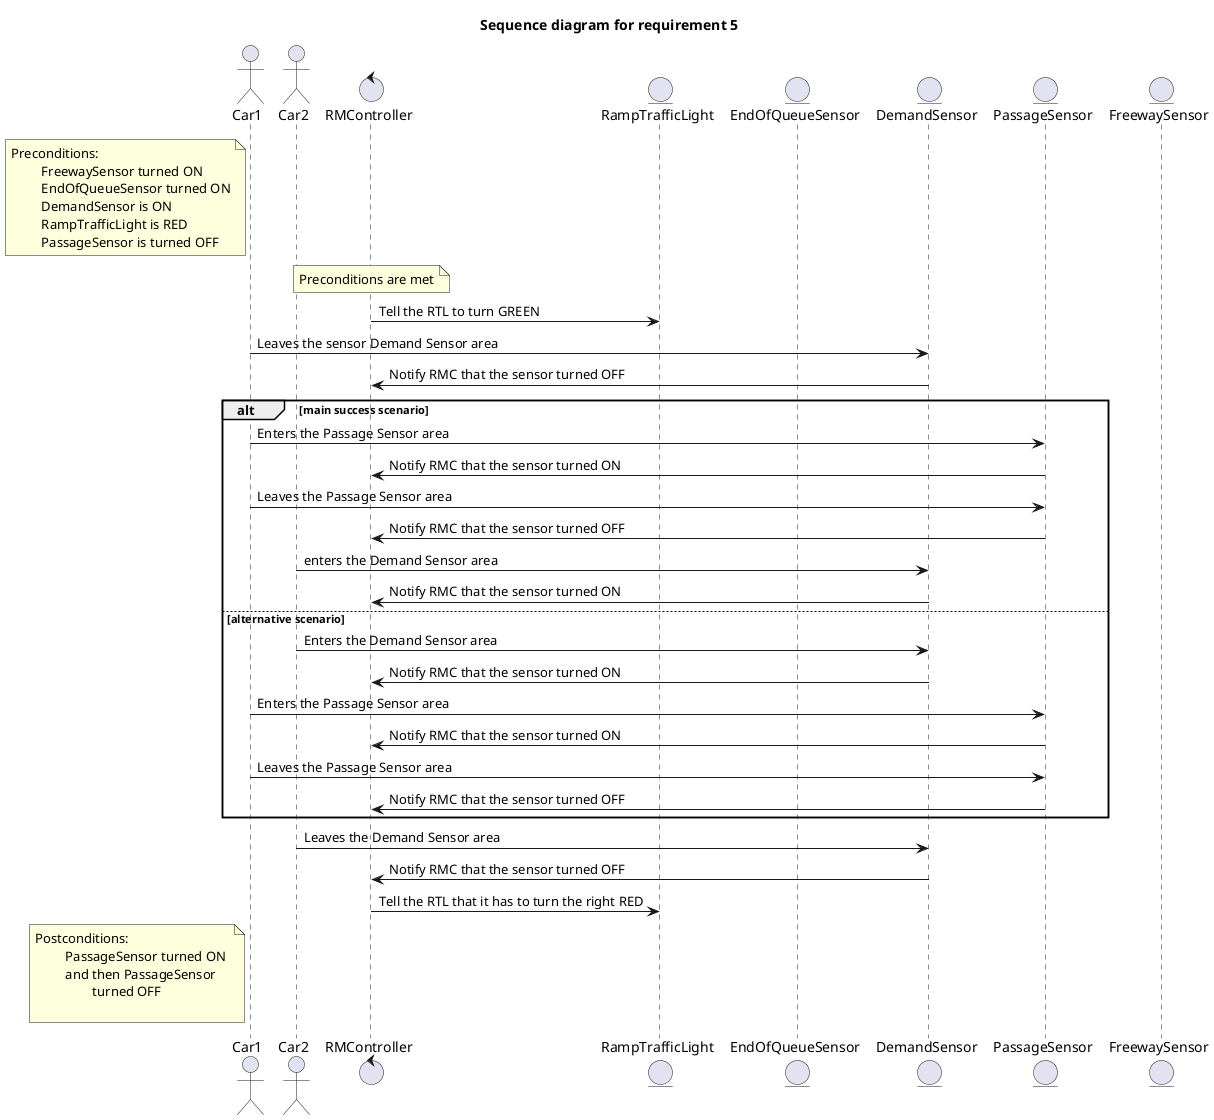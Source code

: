 @startuml

'5) When the FS is ON and the QS is ON,
'if DS is turned ON, it indicates intense traffic over the ramp.
'In this scenario, two cars must cross the TL before it turns RED.
'Then, set TL to GREEN. After DS is OFF, ON and OFF (two cars),
'turn TL to RED.

title "Sequence diagram for requirement 5"

actor Car1 as Car1
actor Car2 as Car2

control RMController as RMC
entity RampTrafficLight as RTL
entity EndOfQueueSensor as QS
entity DemandSensor as DS
entity PassageSensor as PS
entity FreewaySensor as FS



note left of Car1: Preconditions:\n\t FreewaySensor turned ON\n\t EndOfQueueSensor turned ON\n\t DemandSensor is ON\n\t RampTrafficLight is RED\n\t PassageSensor is turned OFF

'below commented lines not explicitly needed because they are part of the preconditions
'FS -> RMC: on
'QS -> RMC: on
'DS -> RMC: on

note over RMC: Preconditions are met
RMC -> RTL: Tell the RTL to turn GREEN


Car1 -> DS: Leaves the sensor Demand Sensor area
DS -> RMC: Notify RMC that the sensor turned OFF

alt main success scenario
    Car1 -> PS: Enters the Passage Sensor area
    PS -> RMC: Notify RMC that the sensor turned ON
    Car1 -> PS: Leaves the Passage Sensor area
    PS -> RMC: Notify RMC that the sensor turned OFF
    Car2 -> DS: enters the Demand Sensor area
    DS -> RMC: Notify RMC that the sensor turned ON
else alternative scenario
    Car2 -> DS: Enters the Demand Sensor area
    DS -> RMC: Notify RMC that the sensor turned ON
    Car1 -> PS: Enters the Passage Sensor area
    PS -> RMC: Notify RMC that the sensor turned ON
    Car1 -> PS: Leaves the Passage Sensor area
    PS -> RMC: Notify RMC that the sensor turned OFF
end


Car2 -> DS: Leaves the Demand Sensor area
DS -> RMC: Notify RMC that the sensor turned OFF

RMC -> RTL: Tell the RTL that it has to turn the right RED

note left of Car1: Postconditions:\n\t PassageSensor turned ON \n\t and then PassageSensor \n\t\t turned OFF\n\t

@enduml